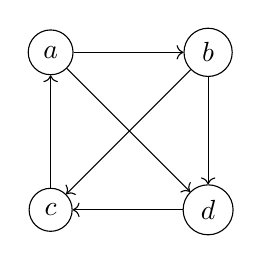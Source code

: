 % Raphael Reitzig, 2012.
% MIT license

%p% \usetikzlibrary{arrows,positioning}
\begin{tikzpicture}[node distance=2cm,on grid,auto,bend angle=20]
  \node[draw,circle]            (a) {$a$};
  \node[draw,circle,right=of a] (b) {$b$};
  \node[draw,circle,below=of a] (c) {$c$};
  \node[draw,circle,below=of b] (d) {$d$};

  \path[->] (a) edge (b)
                edge (d)
            (b) edge (d)
                edge (c)
            (c) edge (a)
            (d) edge (c);
\end{tikzpicture}
